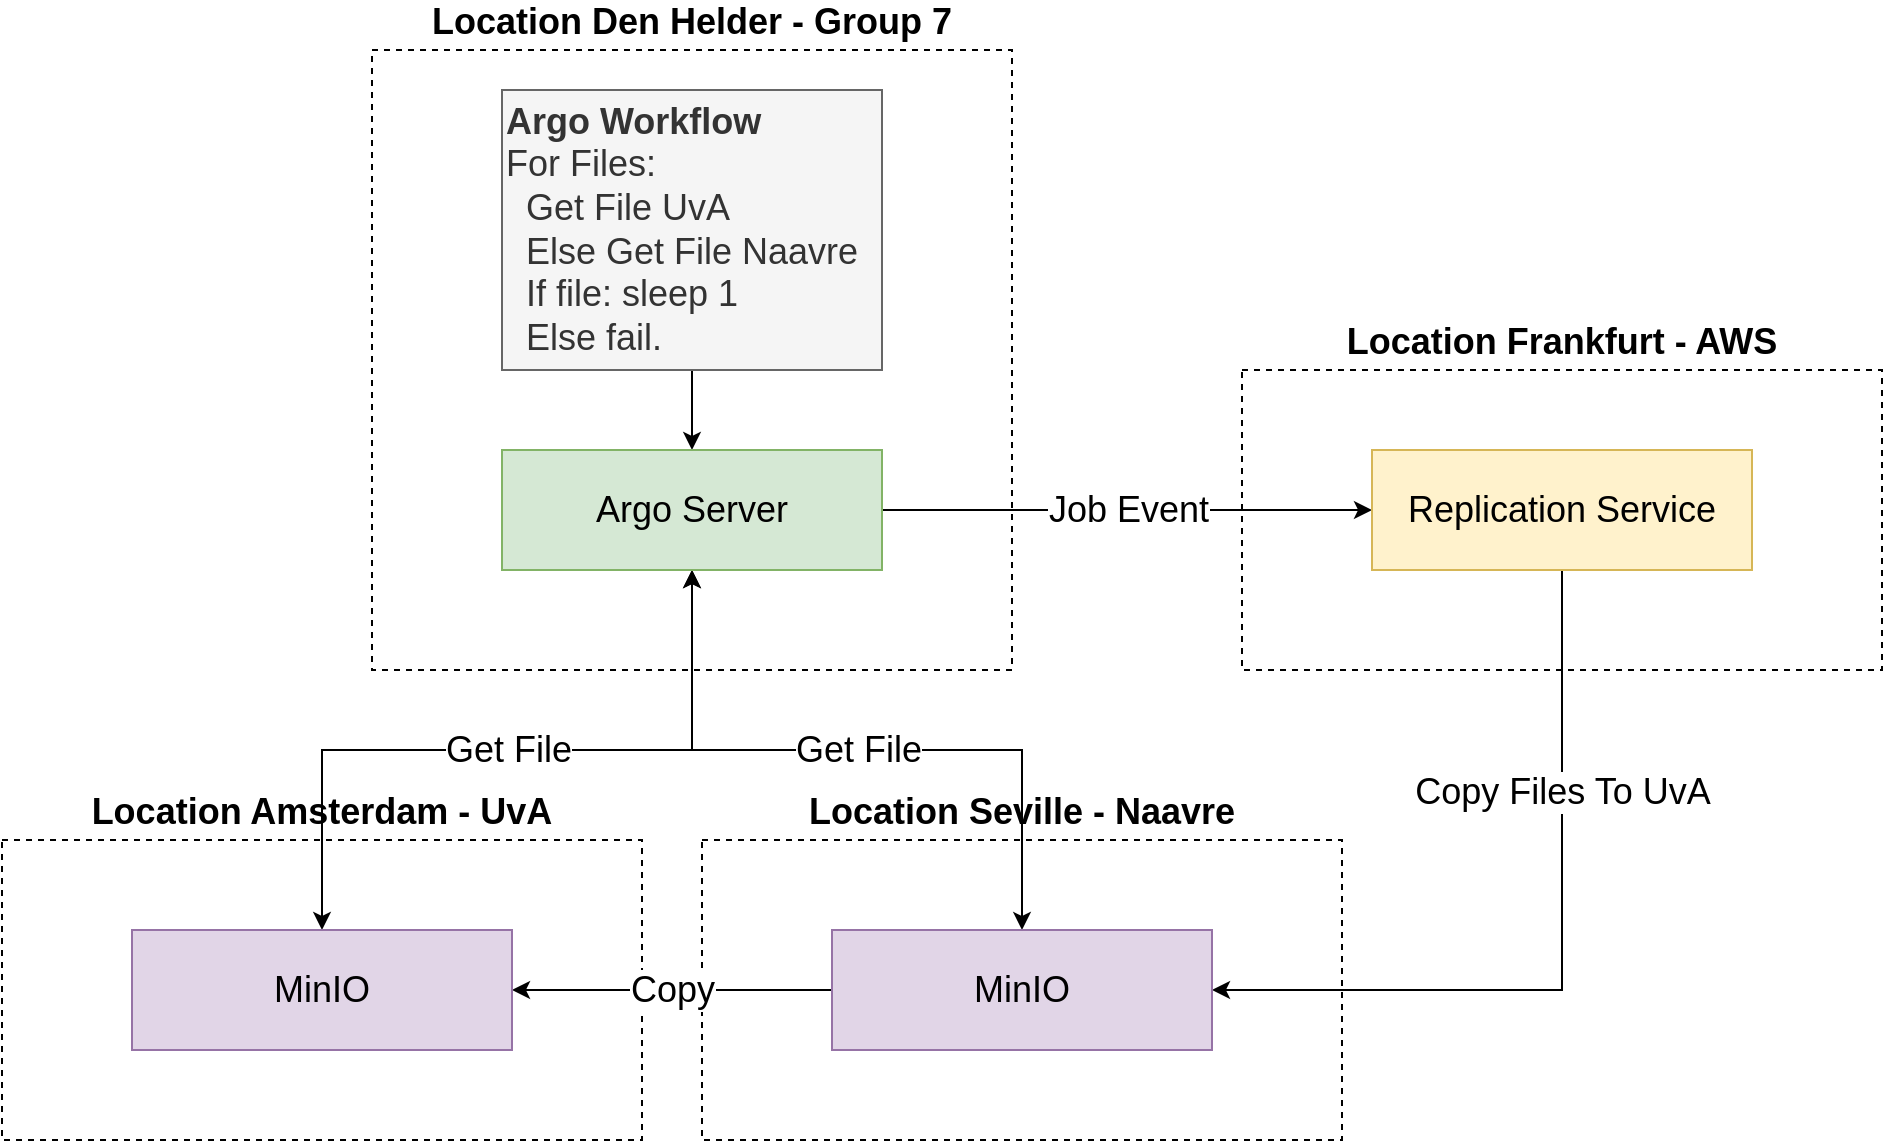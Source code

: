 <mxfile version="26.1.1">
  <diagram name="Page-1" id="1XPM7nTgF54vfBkSeFgq">
    <mxGraphModel dx="2970" dy="1056" grid="1" gridSize="10" guides="1" tooltips="1" connect="1" arrows="1" fold="1" page="1" pageScale="1" pageWidth="850" pageHeight="1100" math="0" shadow="0">
      <root>
        <mxCell id="0" />
        <mxCell id="1" parent="0" />
        <mxCell id="UWGzmWyo4zpXQByJ6_1F-6" value="Location Den Helder - Group 7" style="rounded=0;whiteSpace=wrap;html=1;fillColor=none;dashed=1;verticalAlign=bottom;labelPosition=center;verticalLabelPosition=top;align=center;fontStyle=1;fontSize=18;" vertex="1" parent="1">
          <mxGeometry x="155" y="80" width="320" height="310" as="geometry" />
        </mxCell>
        <mxCell id="UWGzmWyo4zpXQByJ6_1F-4" value="" style="edgeStyle=orthogonalEdgeStyle;rounded=0;orthogonalLoop=1;jettySize=auto;html=1;" edge="1" parent="1" source="UWGzmWyo4zpXQByJ6_1F-1" target="UWGzmWyo4zpXQByJ6_1F-3">
          <mxGeometry relative="1" as="geometry" />
        </mxCell>
        <mxCell id="UWGzmWyo4zpXQByJ6_1F-1" value="&lt;div&gt;&lt;b&gt;Argo Workflow&lt;/b&gt;&lt;/div&gt;&lt;div&gt;For Files:&lt;/div&gt;&lt;div&gt;&amp;nbsp; Get File UvA&lt;/div&gt;&lt;div&gt;&amp;nbsp; Else Get File Naavre&lt;/div&gt;&lt;div&gt;&amp;nbsp; If file: sleep 1&lt;/div&gt;&lt;div&gt;&amp;nbsp; Else fail.&lt;/div&gt;" style="rounded=0;whiteSpace=wrap;html=1;align=left;fontSize=18;fillColor=#f5f5f5;fontColor=#333333;strokeColor=#666666;" vertex="1" parent="1">
          <mxGeometry x="220" y="100" width="190" height="140" as="geometry" />
        </mxCell>
        <mxCell id="UWGzmWyo4zpXQByJ6_1F-15" value="Job Event" style="edgeStyle=orthogonalEdgeStyle;rounded=0;orthogonalLoop=1;jettySize=auto;html=1;entryX=0;entryY=0.5;entryDx=0;entryDy=0;fontSize=18;" edge="1" parent="1" source="UWGzmWyo4zpXQByJ6_1F-3" target="UWGzmWyo4zpXQByJ6_1F-14">
          <mxGeometry relative="1" as="geometry" />
        </mxCell>
        <mxCell id="UWGzmWyo4zpXQByJ6_1F-20" value="Get File" style="edgeStyle=orthogonalEdgeStyle;rounded=0;orthogonalLoop=1;jettySize=auto;html=1;exitX=0.5;exitY=1;exitDx=0;exitDy=0;entryX=0.5;entryY=0;entryDx=0;entryDy=0;fontSize=18;startArrow=classic;startFill=1;" edge="1" parent="1" source="UWGzmWyo4zpXQByJ6_1F-3" target="UWGzmWyo4zpXQByJ6_1F-19">
          <mxGeometry relative="1" as="geometry" />
        </mxCell>
        <mxCell id="UWGzmWyo4zpXQByJ6_1F-21" value="Get File" style="edgeStyle=orthogonalEdgeStyle;rounded=0;orthogonalLoop=1;jettySize=auto;html=1;exitX=0.5;exitY=1;exitDx=0;exitDy=0;entryX=0.5;entryY=0;entryDx=0;entryDy=0;fontSize=18;startArrow=classic;startFill=1;" edge="1" parent="1" source="UWGzmWyo4zpXQByJ6_1F-3" target="UWGzmWyo4zpXQByJ6_1F-18">
          <mxGeometry relative="1" as="geometry" />
        </mxCell>
        <mxCell id="UWGzmWyo4zpXQByJ6_1F-3" value="Argo Server" style="rounded=0;whiteSpace=wrap;html=1;fillColor=#d5e8d4;strokeColor=#82b366;fontSize=18;" vertex="1" parent="1">
          <mxGeometry x="220" y="280" width="190" height="60" as="geometry" />
        </mxCell>
        <mxCell id="UWGzmWyo4zpXQByJ6_1F-11" value="Location Frankfurt - AWS" style="rounded=0;whiteSpace=wrap;html=1;fillColor=none;dashed=1;verticalAlign=bottom;labelPosition=center;verticalLabelPosition=top;align=center;fontStyle=1;fontSize=18;" vertex="1" parent="1">
          <mxGeometry x="590" y="240" width="320" height="150" as="geometry" />
        </mxCell>
        <mxCell id="UWGzmWyo4zpXQByJ6_1F-23" value="Copy Files To UvA" style="edgeStyle=orthogonalEdgeStyle;rounded=0;orthogonalLoop=1;jettySize=auto;html=1;exitX=0.5;exitY=1;exitDx=0;exitDy=0;entryX=1;entryY=0.5;entryDx=0;entryDy=0;fontSize=18;" edge="1" parent="1" source="UWGzmWyo4zpXQByJ6_1F-14" target="UWGzmWyo4zpXQByJ6_1F-18">
          <mxGeometry x="-0.429" relative="1" as="geometry">
            <mxPoint y="1" as="offset" />
          </mxGeometry>
        </mxCell>
        <mxCell id="UWGzmWyo4zpXQByJ6_1F-14" value="Replication Service" style="rounded=0;whiteSpace=wrap;html=1;fillColor=#fff2cc;strokeColor=#d6b656;fontSize=18;" vertex="1" parent="1">
          <mxGeometry x="655" y="280" width="190" height="60" as="geometry" />
        </mxCell>
        <mxCell id="UWGzmWyo4zpXQByJ6_1F-16" value="Location Seville - Naavre" style="rounded=0;whiteSpace=wrap;html=1;fillColor=none;dashed=1;verticalAlign=bottom;labelPosition=center;verticalLabelPosition=top;align=center;fontStyle=1;fontSize=18;" vertex="1" parent="1">
          <mxGeometry x="320" y="475" width="320" height="150" as="geometry" />
        </mxCell>
        <mxCell id="UWGzmWyo4zpXQByJ6_1F-17" value="Location Amsterdam - UvA" style="rounded=0;whiteSpace=wrap;html=1;fillColor=none;dashed=1;verticalAlign=bottom;labelPosition=center;verticalLabelPosition=top;align=center;fontStyle=1;fontSize=18;" vertex="1" parent="1">
          <mxGeometry x="-30" y="475" width="320" height="150" as="geometry" />
        </mxCell>
        <mxCell id="UWGzmWyo4zpXQByJ6_1F-25" value="Copy" style="edgeStyle=orthogonalEdgeStyle;rounded=0;orthogonalLoop=1;jettySize=auto;html=1;exitX=0;exitY=0.5;exitDx=0;exitDy=0;entryX=1;entryY=0.5;entryDx=0;entryDy=0;fontSize=18;" edge="1" parent="1" source="UWGzmWyo4zpXQByJ6_1F-18" target="UWGzmWyo4zpXQByJ6_1F-19">
          <mxGeometry relative="1" as="geometry" />
        </mxCell>
        <mxCell id="UWGzmWyo4zpXQByJ6_1F-18" value="MinIO" style="rounded=0;whiteSpace=wrap;html=1;fillColor=#e1d5e7;strokeColor=#9673a6;fontSize=18;" vertex="1" parent="1">
          <mxGeometry x="385" y="520" width="190" height="60" as="geometry" />
        </mxCell>
        <mxCell id="UWGzmWyo4zpXQByJ6_1F-19" value="MinIO" style="rounded=0;whiteSpace=wrap;html=1;fillColor=#e1d5e7;strokeColor=#9673a6;fontSize=18;" vertex="1" parent="1">
          <mxGeometry x="35" y="520" width="190" height="60" as="geometry" />
        </mxCell>
      </root>
    </mxGraphModel>
  </diagram>
</mxfile>
